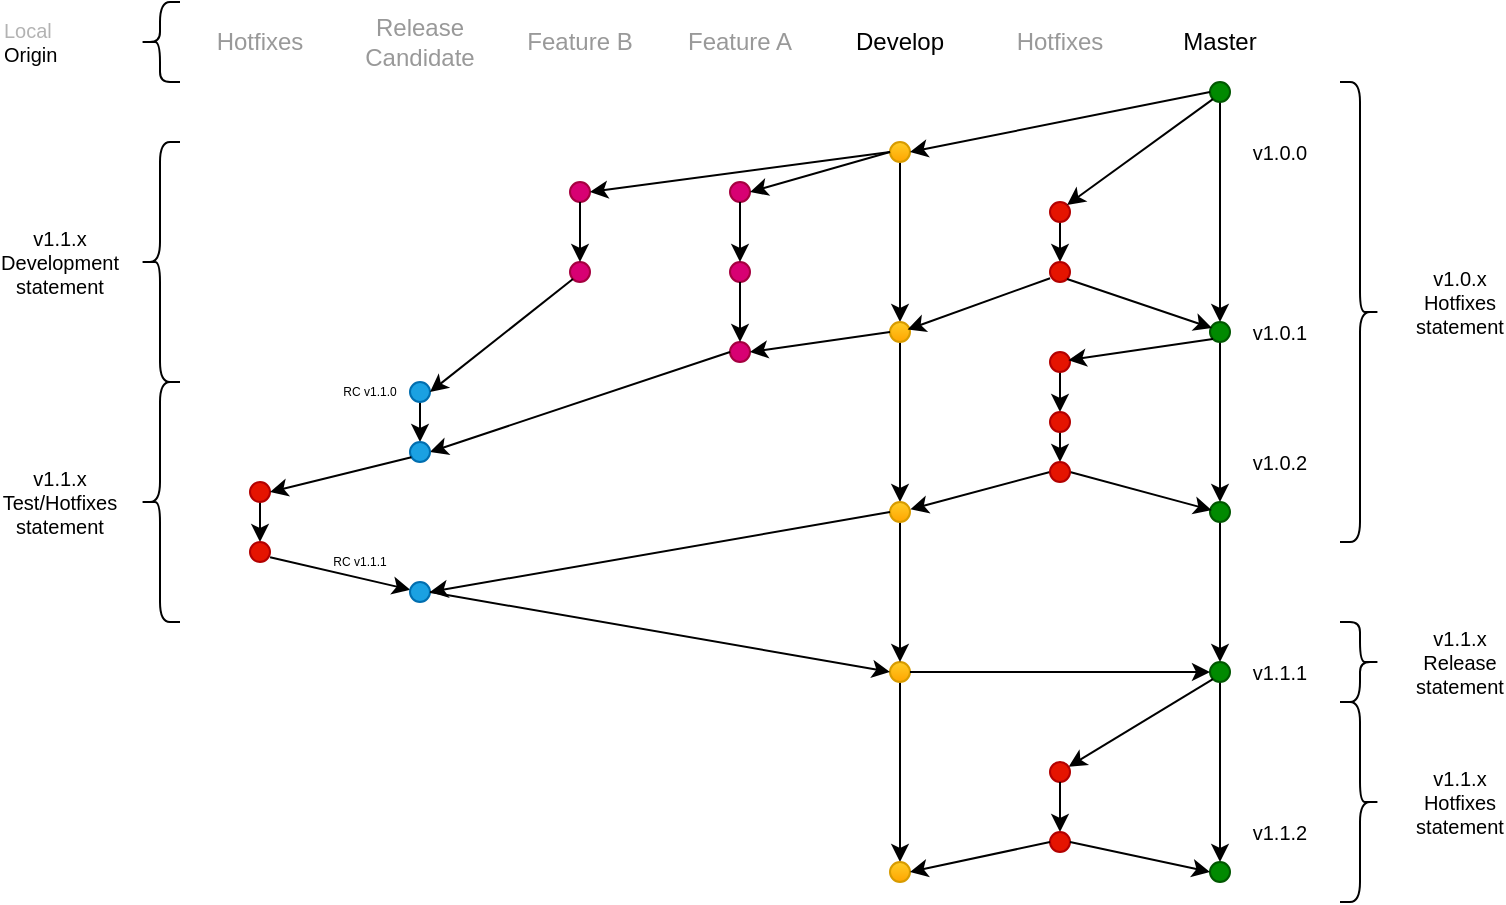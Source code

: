 <mxfile version="14.2.5" type="github">
  <diagram id="cfPmhIEwaOJVugr8Sb-E" name="Page-1">
    <mxGraphModel dx="813" dy="435" grid="1" gridSize="10" guides="1" tooltips="1" connect="1" arrows="1" fold="1" page="1" pageScale="1" pageWidth="850" pageHeight="1100" math="0" shadow="0">
      <root>
        <mxCell id="0" />
        <mxCell id="1" parent="0" />
        <mxCell id="-CcXZNmZVCyRW7As0rKh-1" value="Master" style="text;html=1;strokeColor=none;fillColor=none;align=center;verticalAlign=middle;whiteSpace=wrap;rounded=0;" vertex="1" parent="1">
          <mxGeometry x="600" y="20" width="40" height="20" as="geometry" />
        </mxCell>
        <mxCell id="-CcXZNmZVCyRW7As0rKh-2" value="Release Candidate" style="text;html=1;strokeColor=none;fillColor=none;align=center;verticalAlign=middle;whiteSpace=wrap;rounded=0;fontColor=#999999;" vertex="1" parent="1">
          <mxGeometry x="200" y="20" width="40" height="20" as="geometry" />
        </mxCell>
        <mxCell id="-CcXZNmZVCyRW7As0rKh-4" value="Feature A" style="text;html=1;strokeColor=none;fillColor=none;align=center;verticalAlign=middle;whiteSpace=wrap;rounded=0;fontColor=#999999;" vertex="1" parent="1">
          <mxGeometry x="350" y="20" width="60" height="20" as="geometry" />
        </mxCell>
        <mxCell id="-CcXZNmZVCyRW7As0rKh-5" value="Develop" style="text;html=1;strokeColor=none;fillColor=none;align=center;verticalAlign=middle;whiteSpace=wrap;rounded=0;" vertex="1" parent="1">
          <mxGeometry x="440" y="20" width="40" height="20" as="geometry" />
        </mxCell>
        <mxCell id="-CcXZNmZVCyRW7As0rKh-7" value="Hotfixes" style="text;html=1;strokeColor=none;fillColor=none;align=center;verticalAlign=middle;whiteSpace=wrap;rounded=0;fontColor=#999999;" vertex="1" parent="1">
          <mxGeometry x="110" y="20" width="60" height="20" as="geometry" />
        </mxCell>
        <mxCell id="-CcXZNmZVCyRW7As0rKh-58" value="" style="edgeStyle=none;rounded=0;orthogonalLoop=1;jettySize=auto;html=1;fontSize=10;fontColor=#000000;" edge="1" parent="1" source="-CcXZNmZVCyRW7As0rKh-8" target="-CcXZNmZVCyRW7As0rKh-57">
          <mxGeometry relative="1" as="geometry" />
        </mxCell>
        <mxCell id="-CcXZNmZVCyRW7As0rKh-8" value="" style="ellipse;whiteSpace=wrap;html=1;aspect=fixed;fillColor=#008a00;strokeColor=#005700;fontColor=#ffffff;" vertex="1" parent="1">
          <mxGeometry x="615" y="50" width="10" height="10" as="geometry" />
        </mxCell>
        <mxCell id="-CcXZNmZVCyRW7As0rKh-47" value="" style="edgeStyle=none;rounded=0;orthogonalLoop=1;jettySize=auto;html=1;fontSize=10;fontColor=#000000;" edge="1" parent="1" source="-CcXZNmZVCyRW7As0rKh-12" target="-CcXZNmZVCyRW7As0rKh-46">
          <mxGeometry relative="1" as="geometry" />
        </mxCell>
        <mxCell id="-CcXZNmZVCyRW7As0rKh-12" value="" style="ellipse;whiteSpace=wrap;html=1;aspect=fixed;fillColor=#ffcd28;strokeColor=#d79b00;gradientColor=#ffa500;" vertex="1" parent="1">
          <mxGeometry x="455" y="80" width="10" height="10" as="geometry" />
        </mxCell>
        <mxCell id="-CcXZNmZVCyRW7As0rKh-13" value="" style="endArrow=classic;html=1;exitX=0;exitY=0.5;exitDx=0;exitDy=0;entryX=1;entryY=0.5;entryDx=0;entryDy=0;" edge="1" parent="1" source="-CcXZNmZVCyRW7As0rKh-8" target="-CcXZNmZVCyRW7As0rKh-12">
          <mxGeometry width="50" height="50" relative="1" as="geometry">
            <mxPoint x="480" y="160" as="sourcePoint" />
            <mxPoint x="530" y="110" as="targetPoint" />
          </mxGeometry>
        </mxCell>
        <mxCell id="-CcXZNmZVCyRW7As0rKh-14" value="Feature B" style="text;html=1;strokeColor=none;fillColor=none;align=center;verticalAlign=middle;whiteSpace=wrap;rounded=0;fontColor=#999999;" vertex="1" parent="1">
          <mxGeometry x="270" y="20" width="60" height="20" as="geometry" />
        </mxCell>
        <mxCell id="-CcXZNmZVCyRW7As0rKh-15" value="" style="ellipse;whiteSpace=wrap;html=1;aspect=fixed;fillColor=#d80073;strokeColor=#A50040;fontColor=#ffffff;" vertex="1" parent="1">
          <mxGeometry x="375" y="100" width="10" height="10" as="geometry" />
        </mxCell>
        <mxCell id="-CcXZNmZVCyRW7As0rKh-16" value="" style="endArrow=classic;html=1;exitX=0;exitY=0.5;exitDx=0;exitDy=0;entryX=1;entryY=0.5;entryDx=0;entryDy=0;elbow=vertical;" edge="1" parent="1" source="-CcXZNmZVCyRW7As0rKh-12" target="-CcXZNmZVCyRW7As0rKh-15">
          <mxGeometry width="50" height="50" relative="1" as="geometry">
            <mxPoint x="545.0" y="95" as="sourcePoint" />
            <mxPoint x="475" y="95" as="targetPoint" />
          </mxGeometry>
        </mxCell>
        <mxCell id="-CcXZNmZVCyRW7As0rKh-17" value="v1.0.0" style="text;html=1;strokeColor=none;fillColor=none;align=center;verticalAlign=middle;whiteSpace=wrap;rounded=0;fontSize=10;" vertex="1" parent="1">
          <mxGeometry x="630" y="75" width="40" height="20" as="geometry" />
        </mxCell>
        <mxCell id="-CcXZNmZVCyRW7As0rKh-18" value="" style="ellipse;whiteSpace=wrap;html=1;aspect=fixed;fillColor=#d80073;strokeColor=#A50040;fontColor=#ffffff;" vertex="1" parent="1">
          <mxGeometry x="295" y="100" width="10" height="10" as="geometry" />
        </mxCell>
        <mxCell id="-CcXZNmZVCyRW7As0rKh-19" value="" style="endArrow=classic;html=1;exitX=0;exitY=0.5;exitDx=0;exitDy=0;entryX=1;entryY=0.5;entryDx=0;entryDy=0;elbow=vertical;" edge="1" parent="1" source="-CcXZNmZVCyRW7As0rKh-12" target="-CcXZNmZVCyRW7As0rKh-18">
          <mxGeometry width="50" height="50" relative="1" as="geometry">
            <mxPoint x="465" y="95" as="sourcePoint" />
            <mxPoint x="395.0" y="115" as="targetPoint" />
          </mxGeometry>
        </mxCell>
        <mxCell id="-CcXZNmZVCyRW7As0rKh-20" value="" style="ellipse;whiteSpace=wrap;html=1;aspect=fixed;fillColor=#d80073;strokeColor=#A50040;fontColor=#ffffff;" vertex="1" parent="1">
          <mxGeometry x="295" y="140" width="10" height="10" as="geometry" />
        </mxCell>
        <mxCell id="-CcXZNmZVCyRW7As0rKh-21" value="" style="ellipse;whiteSpace=wrap;html=1;aspect=fixed;fillColor=#d80073;strokeColor=#A50040;fontColor=#ffffff;" vertex="1" parent="1">
          <mxGeometry x="375" y="180" width="10" height="10" as="geometry" />
        </mxCell>
        <mxCell id="-CcXZNmZVCyRW7As0rKh-22" value="" style="ellipse;whiteSpace=wrap;html=1;aspect=fixed;fillColor=#d80073;strokeColor=#A50040;fontColor=#ffffff;" vertex="1" parent="1">
          <mxGeometry x="375" y="140" width="10" height="10" as="geometry" />
        </mxCell>
        <mxCell id="-CcXZNmZVCyRW7As0rKh-23" value="" style="endArrow=classic;html=1;exitX=0.5;exitY=1;exitDx=0;exitDy=0;entryX=0.5;entryY=0;entryDx=0;entryDy=0;elbow=vertical;" edge="1" parent="1" source="-CcXZNmZVCyRW7As0rKh-15" target="-CcXZNmZVCyRW7As0rKh-22">
          <mxGeometry width="50" height="50" relative="1" as="geometry">
            <mxPoint x="465" y="95" as="sourcePoint" />
            <mxPoint x="395" y="115" as="targetPoint" />
          </mxGeometry>
        </mxCell>
        <mxCell id="-CcXZNmZVCyRW7As0rKh-24" value="" style="endArrow=classic;html=1;exitX=0.5;exitY=1;exitDx=0;exitDy=0;entryX=0.5;entryY=0;entryDx=0;entryDy=0;elbow=vertical;" edge="1" parent="1" source="-CcXZNmZVCyRW7As0rKh-22" target="-CcXZNmZVCyRW7As0rKh-21">
          <mxGeometry width="50" height="50" relative="1" as="geometry">
            <mxPoint x="475" y="105" as="sourcePoint" />
            <mxPoint x="405" y="125" as="targetPoint" />
          </mxGeometry>
        </mxCell>
        <mxCell id="-CcXZNmZVCyRW7As0rKh-25" value="" style="endArrow=classic;html=1;exitX=0.5;exitY=1;exitDx=0;exitDy=0;entryX=0.5;entryY=0;entryDx=0;entryDy=0;elbow=vertical;" edge="1" parent="1" source="-CcXZNmZVCyRW7As0rKh-18" target="-CcXZNmZVCyRW7As0rKh-20">
          <mxGeometry width="50" height="50" relative="1" as="geometry">
            <mxPoint x="485" y="115" as="sourcePoint" />
            <mxPoint x="415" y="135" as="targetPoint" />
          </mxGeometry>
        </mxCell>
        <mxCell id="-CcXZNmZVCyRW7As0rKh-34" value="" style="edgeStyle=none;rounded=0;orthogonalLoop=1;jettySize=auto;html=1;fontSize=10;fontColor=#000000;" edge="1" parent="1" source="-CcXZNmZVCyRW7As0rKh-26" target="-CcXZNmZVCyRW7As0rKh-33">
          <mxGeometry relative="1" as="geometry" />
        </mxCell>
        <mxCell id="-CcXZNmZVCyRW7As0rKh-26" value="" style="ellipse;whiteSpace=wrap;html=1;aspect=fixed;fillColor=#1ba1e2;strokeColor=#006EAF;fontColor=#ffffff;" vertex="1" parent="1">
          <mxGeometry x="215" y="200" width="10" height="10" as="geometry" />
        </mxCell>
        <mxCell id="-CcXZNmZVCyRW7As0rKh-27" value="" style="endArrow=classic;html=1;exitX=0;exitY=1;exitDx=0;exitDy=0;entryX=1;entryY=0.5;entryDx=0;entryDy=0;elbow=vertical;" edge="1" parent="1" source="-CcXZNmZVCyRW7As0rKh-20" target="-CcXZNmZVCyRW7As0rKh-26">
          <mxGeometry width="50" height="50" relative="1" as="geometry">
            <mxPoint x="310" y="120" as="sourcePoint" />
            <mxPoint x="310" y="150" as="targetPoint" />
          </mxGeometry>
        </mxCell>
        <mxCell id="-CcXZNmZVCyRW7As0rKh-28" value="" style="endArrow=classic;html=1;exitX=0;exitY=0.5;exitDx=0;exitDy=0;entryX=1;entryY=0.5;entryDx=0;entryDy=0;elbow=vertical;" edge="1" parent="1" source="-CcXZNmZVCyRW7As0rKh-21" target="-CcXZNmZVCyRW7As0rKh-33">
          <mxGeometry width="50" height="50" relative="1" as="geometry">
            <mxPoint x="320" y="130" as="sourcePoint" />
            <mxPoint x="320" y="160" as="targetPoint" />
          </mxGeometry>
        </mxCell>
        <mxCell id="-CcXZNmZVCyRW7As0rKh-29" value="RC v1.1.0" style="text;html=1;strokeColor=none;fillColor=none;align=center;verticalAlign=middle;whiteSpace=wrap;rounded=0;fontSize=6;" vertex="1" parent="1">
          <mxGeometry x="175" y="195" width="40" height="20" as="geometry" />
        </mxCell>
        <mxCell id="-CcXZNmZVCyRW7As0rKh-39" value="" style="edgeStyle=none;rounded=0;orthogonalLoop=1;jettySize=auto;html=1;fontSize=10;fontColor=#000000;exitX=1.003;exitY=0.765;exitDx=0;exitDy=0;exitPerimeter=0;" edge="1" parent="1" source="-CcXZNmZVCyRW7As0rKh-40" target="-CcXZNmZVCyRW7As0rKh-38">
          <mxGeometry relative="1" as="geometry" />
        </mxCell>
        <mxCell id="-CcXZNmZVCyRW7As0rKh-33" value="" style="ellipse;whiteSpace=wrap;html=1;aspect=fixed;fillColor=#1ba1e2;strokeColor=#006EAF;fontColor=#ffffff;" vertex="1" parent="1">
          <mxGeometry x="215" y="230" width="10" height="10" as="geometry" />
        </mxCell>
        <mxCell id="-CcXZNmZVCyRW7As0rKh-41" value="" style="edgeStyle=none;rounded=0;orthogonalLoop=1;jettySize=auto;html=1;fontSize=10;fontColor=#000000;" edge="1" parent="1" source="-CcXZNmZVCyRW7As0rKh-36" target="-CcXZNmZVCyRW7As0rKh-40">
          <mxGeometry relative="1" as="geometry" />
        </mxCell>
        <mxCell id="-CcXZNmZVCyRW7As0rKh-36" value="" style="ellipse;whiteSpace=wrap;html=1;aspect=fixed;fillColor=#e51400;strokeColor=#B20000;fontColor=#ffffff;" vertex="1" parent="1">
          <mxGeometry x="135" y="250" width="10" height="10" as="geometry" />
        </mxCell>
        <mxCell id="-CcXZNmZVCyRW7As0rKh-37" value="" style="edgeStyle=none;rounded=0;orthogonalLoop=1;jettySize=auto;html=1;fontSize=10;fontColor=#000000;entryX=1;entryY=0.5;entryDx=0;entryDy=0;exitX=0.068;exitY=0.765;exitDx=0;exitDy=0;exitPerimeter=0;" edge="1" parent="1" source="-CcXZNmZVCyRW7As0rKh-33" target="-CcXZNmZVCyRW7As0rKh-36">
          <mxGeometry relative="1" as="geometry">
            <mxPoint x="215" y="255" as="sourcePoint" />
            <mxPoint x="170" y="290" as="targetPoint" />
          </mxGeometry>
        </mxCell>
        <mxCell id="-CcXZNmZVCyRW7As0rKh-38" value="" style="ellipse;whiteSpace=wrap;html=1;aspect=fixed;fillColor=#1ba1e2;strokeColor=#006EAF;fontColor=#ffffff;" vertex="1" parent="1">
          <mxGeometry x="215" y="300" width="10" height="10" as="geometry" />
        </mxCell>
        <mxCell id="-CcXZNmZVCyRW7As0rKh-40" value="" style="ellipse;whiteSpace=wrap;html=1;aspect=fixed;fillColor=#e51400;strokeColor=#B20000;fontColor=#ffffff;" vertex="1" parent="1">
          <mxGeometry x="135" y="280" width="10" height="10" as="geometry" />
        </mxCell>
        <mxCell id="-CcXZNmZVCyRW7As0rKh-42" value="RC v1.1.1" style="text;html=1;strokeColor=none;fillColor=none;align=center;verticalAlign=middle;whiteSpace=wrap;rounded=0;fontSize=6;" vertex="1" parent="1">
          <mxGeometry x="170" y="280" width="40" height="20" as="geometry" />
        </mxCell>
        <mxCell id="-CcXZNmZVCyRW7As0rKh-81" value="" style="edgeStyle=none;rounded=0;orthogonalLoop=1;jettySize=auto;html=1;fontSize=10;fontColor=#000000;" edge="1" parent="1" source="-CcXZNmZVCyRW7As0rKh-43" target="-CcXZNmZVCyRW7As0rKh-80">
          <mxGeometry relative="1" as="geometry" />
        </mxCell>
        <mxCell id="-CcXZNmZVCyRW7As0rKh-43" value="" style="ellipse;whiteSpace=wrap;html=1;aspect=fixed;fillColor=#ffcd28;strokeColor=#d79b00;gradientColor=#ffa500;" vertex="1" parent="1">
          <mxGeometry x="455" y="340" width="10" height="10" as="geometry" />
        </mxCell>
        <mxCell id="-CcXZNmZVCyRW7As0rKh-45" value="" style="edgeStyle=none;rounded=0;orthogonalLoop=1;jettySize=auto;html=1;fontSize=10;fontColor=#000000;exitX=1;exitY=0.5;exitDx=0;exitDy=0;entryX=0;entryY=0.5;entryDx=0;entryDy=0;" edge="1" parent="1" source="-CcXZNmZVCyRW7As0rKh-38" target="-CcXZNmZVCyRW7As0rKh-43">
          <mxGeometry relative="1" as="geometry">
            <mxPoint x="270" y="360" as="sourcePoint" />
            <mxPoint x="340.353" y="388.155" as="targetPoint" />
          </mxGeometry>
        </mxCell>
        <mxCell id="-CcXZNmZVCyRW7As0rKh-49" value="" style="edgeStyle=none;rounded=0;orthogonalLoop=1;jettySize=auto;html=1;fontSize=10;fontColor=#000000;" edge="1" parent="1" source="-CcXZNmZVCyRW7As0rKh-46" target="-CcXZNmZVCyRW7As0rKh-48">
          <mxGeometry relative="1" as="geometry" />
        </mxCell>
        <mxCell id="-CcXZNmZVCyRW7As0rKh-46" value="" style="ellipse;whiteSpace=wrap;html=1;aspect=fixed;fillColor=#ffcd28;strokeColor=#d79b00;gradientColor=#ffa500;" vertex="1" parent="1">
          <mxGeometry x="455" y="170" width="10" height="10" as="geometry" />
        </mxCell>
        <mxCell id="-CcXZNmZVCyRW7As0rKh-50" value="" style="edgeStyle=none;rounded=0;orthogonalLoop=1;jettySize=auto;html=1;fontSize=10;fontColor=#000000;" edge="1" parent="1" source="-CcXZNmZVCyRW7As0rKh-48" target="-CcXZNmZVCyRW7As0rKh-43">
          <mxGeometry relative="1" as="geometry" />
        </mxCell>
        <mxCell id="-CcXZNmZVCyRW7As0rKh-48" value="" style="ellipse;whiteSpace=wrap;html=1;aspect=fixed;fillColor=#ffcd28;strokeColor=#d79b00;gradientColor=#ffa500;" vertex="1" parent="1">
          <mxGeometry x="455" y="260" width="10" height="10" as="geometry" />
        </mxCell>
        <mxCell id="-CcXZNmZVCyRW7As0rKh-51" value="Hotfixes" style="text;html=1;strokeColor=none;fillColor=none;align=center;verticalAlign=middle;whiteSpace=wrap;rounded=0;fontColor=#999999;" vertex="1" parent="1">
          <mxGeometry x="510" y="20" width="60" height="20" as="geometry" />
        </mxCell>
        <mxCell id="-CcXZNmZVCyRW7As0rKh-56" value="" style="edgeStyle=none;rounded=0;orthogonalLoop=1;jettySize=auto;html=1;fontSize=10;fontColor=#000000;" edge="1" parent="1" source="-CcXZNmZVCyRW7As0rKh-52" target="-CcXZNmZVCyRW7As0rKh-55">
          <mxGeometry relative="1" as="geometry" />
        </mxCell>
        <mxCell id="-CcXZNmZVCyRW7As0rKh-52" value="" style="ellipse;whiteSpace=wrap;html=1;aspect=fixed;fillColor=#e51400;strokeColor=#B20000;fontColor=#ffffff;" vertex="1" parent="1">
          <mxGeometry x="535" y="110" width="10" height="10" as="geometry" />
        </mxCell>
        <mxCell id="-CcXZNmZVCyRW7As0rKh-53" value="" style="endArrow=classic;html=1;exitX=0;exitY=1;exitDx=0;exitDy=0;entryX=1;entryY=0;entryDx=0;entryDy=0;" edge="1" parent="1" source="-CcXZNmZVCyRW7As0rKh-8" target="-CcXZNmZVCyRW7As0rKh-52">
          <mxGeometry width="50" height="50" relative="1" as="geometry">
            <mxPoint x="625" y="95" as="sourcePoint" />
            <mxPoint x="544" y="121" as="targetPoint" />
          </mxGeometry>
        </mxCell>
        <mxCell id="-CcXZNmZVCyRW7As0rKh-54" value="" style="endArrow=classic;html=1;entryX=0.881;entryY=0.375;entryDx=0;entryDy=0;entryPerimeter=0;exitX=0.005;exitY=0.812;exitDx=0;exitDy=0;exitPerimeter=0;" edge="1" parent="1" source="-CcXZNmZVCyRW7As0rKh-55" target="-CcXZNmZVCyRW7As0rKh-46">
          <mxGeometry width="50" height="50" relative="1" as="geometry">
            <mxPoint x="536" y="174" as="sourcePoint" />
            <mxPoint x="479.996" y="186.464" as="targetPoint" />
          </mxGeometry>
        </mxCell>
        <mxCell id="-CcXZNmZVCyRW7As0rKh-55" value="" style="ellipse;whiteSpace=wrap;html=1;aspect=fixed;fillColor=#e51400;strokeColor=#B20000;fontColor=#ffffff;" vertex="1" parent="1">
          <mxGeometry x="535" y="140" width="10" height="10" as="geometry" />
        </mxCell>
        <mxCell id="-CcXZNmZVCyRW7As0rKh-64" value="" style="edgeStyle=none;rounded=0;orthogonalLoop=1;jettySize=auto;html=1;fontSize=10;fontColor=#000000;" edge="1" parent="1" source="-CcXZNmZVCyRW7As0rKh-57" target="-CcXZNmZVCyRW7As0rKh-63">
          <mxGeometry relative="1" as="geometry" />
        </mxCell>
        <mxCell id="-CcXZNmZVCyRW7As0rKh-57" value="" style="ellipse;whiteSpace=wrap;html=1;aspect=fixed;fillColor=#008a00;strokeColor=#005700;fontColor=#ffffff;" vertex="1" parent="1">
          <mxGeometry x="615" y="170" width="10" height="10" as="geometry" />
        </mxCell>
        <mxCell id="-CcXZNmZVCyRW7As0rKh-59" value="" style="endArrow=classic;html=1;exitX=1;exitY=1;exitDx=0;exitDy=0;" edge="1" parent="1" source="-CcXZNmZVCyRW7As0rKh-55">
          <mxGeometry width="50" height="50" relative="1" as="geometry">
            <mxPoint x="545.05" y="158.12" as="sourcePoint" />
            <mxPoint x="616" y="173" as="targetPoint" />
          </mxGeometry>
        </mxCell>
        <mxCell id="-CcXZNmZVCyRW7As0rKh-60" value="v1.0.1" style="text;html=1;strokeColor=none;fillColor=none;align=center;verticalAlign=middle;whiteSpace=wrap;rounded=0;fontSize=10;" vertex="1" parent="1">
          <mxGeometry x="630" y="165" width="40" height="20" as="geometry" />
        </mxCell>
        <mxCell id="-CcXZNmZVCyRW7As0rKh-103" value="" style="edgeStyle=none;rounded=0;orthogonalLoop=1;jettySize=auto;html=1;fontSize=10;fontColor=#000000;" edge="1" parent="1" source="-CcXZNmZVCyRW7As0rKh-61" target="-CcXZNmZVCyRW7As0rKh-102">
          <mxGeometry relative="1" as="geometry" />
        </mxCell>
        <mxCell id="-CcXZNmZVCyRW7As0rKh-61" value="" style="ellipse;whiteSpace=wrap;html=1;aspect=fixed;fillColor=#e51400;strokeColor=#B20000;fontColor=#ffffff;" vertex="1" parent="1">
          <mxGeometry x="535" y="185" width="10" height="10" as="geometry" />
        </mxCell>
        <mxCell id="-CcXZNmZVCyRW7As0rKh-62" value="" style="endArrow=classic;html=1;exitX=0;exitY=1;exitDx=0;exitDy=0;entryX=0.923;entryY=0.41;entryDx=0;entryDy=0;entryPerimeter=0;" edge="1" parent="1" source="-CcXZNmZVCyRW7As0rKh-57" target="-CcXZNmZVCyRW7As0rKh-61">
          <mxGeometry width="50" height="50" relative="1" as="geometry">
            <mxPoint x="569.996" y="219.996" as="sourcePoint" />
            <mxPoint x="642.46" y="244.46" as="targetPoint" />
          </mxGeometry>
        </mxCell>
        <mxCell id="-CcXZNmZVCyRW7As0rKh-69" value="" style="edgeStyle=none;rounded=0;orthogonalLoop=1;jettySize=auto;html=1;fontSize=10;fontColor=#000000;" edge="1" parent="1" source="-CcXZNmZVCyRW7As0rKh-63" target="-CcXZNmZVCyRW7As0rKh-68">
          <mxGeometry relative="1" as="geometry" />
        </mxCell>
        <mxCell id="-CcXZNmZVCyRW7As0rKh-63" value="" style="ellipse;whiteSpace=wrap;html=1;aspect=fixed;fillColor=#008a00;strokeColor=#005700;fontColor=#ffffff;" vertex="1" parent="1">
          <mxGeometry x="615" y="260" width="10" height="10" as="geometry" />
        </mxCell>
        <mxCell id="-CcXZNmZVCyRW7As0rKh-65" value="" style="endArrow=classic;html=1;entryX=0.084;entryY=0.41;entryDx=0;entryDy=0;entryPerimeter=0;exitX=1;exitY=0.5;exitDx=0;exitDy=0;" edge="1" parent="1" source="-CcXZNmZVCyRW7As0rKh-104" target="-CcXZNmZVCyRW7As0rKh-63">
          <mxGeometry width="50" height="50" relative="1" as="geometry">
            <mxPoint x="590" y="320" as="sourcePoint" />
            <mxPoint x="527.77" y="267.78" as="targetPoint" />
          </mxGeometry>
        </mxCell>
        <mxCell id="-CcXZNmZVCyRW7As0rKh-66" value="" style="endArrow=classic;html=1;entryX=1.019;entryY=0.361;entryDx=0;entryDy=0;entryPerimeter=0;exitX=0;exitY=0.5;exitDx=0;exitDy=0;" edge="1" parent="1" source="-CcXZNmZVCyRW7As0rKh-104" target="-CcXZNmZVCyRW7As0rKh-48">
          <mxGeometry width="50" height="50" relative="1" as="geometry">
            <mxPoint x="520" y="300" as="sourcePoint" />
            <mxPoint x="520.0" y="250.56" as="targetPoint" />
          </mxGeometry>
        </mxCell>
        <mxCell id="-CcXZNmZVCyRW7As0rKh-67" value="v1.0.2" style="text;html=1;strokeColor=none;fillColor=none;align=center;verticalAlign=middle;whiteSpace=wrap;rounded=0;fontSize=10;" vertex="1" parent="1">
          <mxGeometry x="630" y="230" width="40" height="20" as="geometry" />
        </mxCell>
        <mxCell id="-CcXZNmZVCyRW7As0rKh-83" value="" style="edgeStyle=none;rounded=0;orthogonalLoop=1;jettySize=auto;html=1;fontSize=10;fontColor=#000000;" edge="1" parent="1" source="-CcXZNmZVCyRW7As0rKh-68" target="-CcXZNmZVCyRW7As0rKh-82">
          <mxGeometry relative="1" as="geometry" />
        </mxCell>
        <mxCell id="-CcXZNmZVCyRW7As0rKh-68" value="" style="ellipse;whiteSpace=wrap;html=1;aspect=fixed;fillColor=#008a00;strokeColor=#005700;fontColor=#ffffff;" vertex="1" parent="1">
          <mxGeometry x="615" y="340" width="10" height="10" as="geometry" />
        </mxCell>
        <mxCell id="-CcXZNmZVCyRW7As0rKh-70" value="" style="edgeStyle=none;rounded=0;orthogonalLoop=1;jettySize=auto;html=1;fontSize=10;fontColor=#000000;exitX=1;exitY=0.5;exitDx=0;exitDy=0;entryX=0;entryY=0.5;entryDx=0;entryDy=0;" edge="1" parent="1" source="-CcXZNmZVCyRW7As0rKh-43" target="-CcXZNmZVCyRW7As0rKh-68">
          <mxGeometry relative="1" as="geometry">
            <mxPoint x="545" y="280" as="sourcePoint" />
            <mxPoint x="545" y="400" as="targetPoint" />
          </mxGeometry>
        </mxCell>
        <mxCell id="-CcXZNmZVCyRW7As0rKh-71" value="v1.1.1" style="text;html=1;strokeColor=none;fillColor=none;align=center;verticalAlign=middle;whiteSpace=wrap;rounded=0;fontSize=10;" vertex="1" parent="1">
          <mxGeometry x="630" y="335" width="40" height="20" as="geometry" />
        </mxCell>
        <mxCell id="-CcXZNmZVCyRW7As0rKh-75" value="" style="edgeStyle=none;rounded=0;orthogonalLoop=1;jettySize=auto;html=1;fontSize=10;fontColor=#000000;exitX=0;exitY=1;exitDx=0;exitDy=0;" edge="1" parent="1" source="-CcXZNmZVCyRW7As0rKh-68" target="-CcXZNmZVCyRW7As0rKh-74">
          <mxGeometry relative="1" as="geometry">
            <mxPoint x="540" y="300" as="sourcePoint" />
          </mxGeometry>
        </mxCell>
        <mxCell id="-CcXZNmZVCyRW7As0rKh-74" value="" style="ellipse;whiteSpace=wrap;html=1;aspect=fixed;fillColor=#e51400;strokeColor=#B20000;fontColor=#ffffff;" vertex="1" parent="1">
          <mxGeometry x="535" y="390" width="10" height="10" as="geometry" />
        </mxCell>
        <mxCell id="-CcXZNmZVCyRW7As0rKh-79" value="" style="edgeStyle=none;rounded=0;orthogonalLoop=1;jettySize=auto;html=1;fontSize=10;fontColor=#000000;exitX=0.5;exitY=1;exitDx=0;exitDy=0;" edge="1" parent="1" source="-CcXZNmZVCyRW7As0rKh-74" target="-CcXZNmZVCyRW7As0rKh-78">
          <mxGeometry relative="1" as="geometry">
            <mxPoint x="540" y="400" as="sourcePoint" />
          </mxGeometry>
        </mxCell>
        <mxCell id="-CcXZNmZVCyRW7As0rKh-78" value="" style="ellipse;whiteSpace=wrap;html=1;aspect=fixed;fillColor=#e51400;strokeColor=#B20000;fontColor=#ffffff;" vertex="1" parent="1">
          <mxGeometry x="535" y="425" width="10" height="10" as="geometry" />
        </mxCell>
        <mxCell id="-CcXZNmZVCyRW7As0rKh-80" value="" style="ellipse;whiteSpace=wrap;html=1;aspect=fixed;fillColor=#ffcd28;strokeColor=#d79b00;gradientColor=#ffa500;" vertex="1" parent="1">
          <mxGeometry x="455" y="440" width="10" height="10" as="geometry" />
        </mxCell>
        <mxCell id="-CcXZNmZVCyRW7As0rKh-82" value="" style="ellipse;whiteSpace=wrap;html=1;aspect=fixed;fillColor=#008a00;strokeColor=#005700;fontColor=#ffffff;" vertex="1" parent="1">
          <mxGeometry x="615" y="440" width="10" height="10" as="geometry" />
        </mxCell>
        <mxCell id="-CcXZNmZVCyRW7As0rKh-84" value="" style="edgeStyle=none;rounded=0;orthogonalLoop=1;jettySize=auto;html=1;fontSize=10;fontColor=#000000;exitX=1;exitY=0.5;exitDx=0;exitDy=0;entryX=0;entryY=0.5;entryDx=0;entryDy=0;" edge="1" parent="1" source="-CcXZNmZVCyRW7As0rKh-78" target="-CcXZNmZVCyRW7As0rKh-82">
          <mxGeometry relative="1" as="geometry">
            <mxPoint x="560" y="420" as="sourcePoint" />
            <mxPoint x="560" y="450" as="targetPoint" />
          </mxGeometry>
        </mxCell>
        <mxCell id="-CcXZNmZVCyRW7As0rKh-85" value="" style="edgeStyle=none;rounded=0;orthogonalLoop=1;jettySize=auto;html=1;fontSize=10;fontColor=#000000;exitX=0;exitY=0.5;exitDx=0;exitDy=0;entryX=1;entryY=0.5;entryDx=0;entryDy=0;" edge="1" parent="1" source="-CcXZNmZVCyRW7As0rKh-78" target="-CcXZNmZVCyRW7As0rKh-80">
          <mxGeometry relative="1" as="geometry">
            <mxPoint x="520" y="420" as="sourcePoint" />
            <mxPoint x="520" y="450" as="targetPoint" />
          </mxGeometry>
        </mxCell>
        <mxCell id="-CcXZNmZVCyRW7As0rKh-86" value="v1.1.2" style="text;html=1;strokeColor=none;fillColor=none;align=center;verticalAlign=middle;whiteSpace=wrap;rounded=0;fontSize=10;" vertex="1" parent="1">
          <mxGeometry x="630" y="415" width="40" height="20" as="geometry" />
        </mxCell>
        <mxCell id="-CcXZNmZVCyRW7As0rKh-87" value="" style="shape=curlyBracket;whiteSpace=wrap;html=1;rounded=1;fontSize=10;fontColor=#000000;" vertex="1" parent="1">
          <mxGeometry x="80" y="80" width="20" height="120" as="geometry" />
        </mxCell>
        <mxCell id="-CcXZNmZVCyRW7As0rKh-88" value="v1.1.x Development statement" style="text;html=1;strokeColor=none;fillColor=none;align=center;verticalAlign=middle;whiteSpace=wrap;rounded=0;fontSize=10;fontColor=#000000;" vertex="1" parent="1">
          <mxGeometry x="20" y="130" width="40" height="20" as="geometry" />
        </mxCell>
        <mxCell id="-CcXZNmZVCyRW7As0rKh-89" value="" style="shape=curlyBracket;whiteSpace=wrap;html=1;rounded=1;fontSize=10;fontColor=#000000;" vertex="1" parent="1">
          <mxGeometry x="80" y="200" width="20" height="120" as="geometry" />
        </mxCell>
        <mxCell id="-CcXZNmZVCyRW7As0rKh-91" value="v1.1.x Test/Hotfixes statement" style="text;html=1;strokeColor=none;fillColor=none;align=center;verticalAlign=middle;whiteSpace=wrap;rounded=0;fontSize=10;fontColor=#000000;" vertex="1" parent="1">
          <mxGeometry x="20" y="250" width="40" height="20" as="geometry" />
        </mxCell>
        <mxCell id="-CcXZNmZVCyRW7As0rKh-92" value="" style="shape=curlyBracket;whiteSpace=wrap;html=1;rounded=1;fontSize=10;fontColor=#000000;direction=west;" vertex="1" parent="1">
          <mxGeometry x="680" y="320" width="20" height="40" as="geometry" />
        </mxCell>
        <mxCell id="-CcXZNmZVCyRW7As0rKh-95" value="v1.1.x Release statement" style="text;html=1;strokeColor=none;fillColor=none;align=center;verticalAlign=middle;whiteSpace=wrap;rounded=0;fontSize=10;fontColor=#000000;" vertex="1" parent="1">
          <mxGeometry x="720" y="330" width="40" height="20" as="geometry" />
        </mxCell>
        <mxCell id="-CcXZNmZVCyRW7As0rKh-96" value="" style="shape=curlyBracket;whiteSpace=wrap;html=1;rounded=1;fontSize=10;fontColor=#000000;direction=west;" vertex="1" parent="1">
          <mxGeometry x="680" y="360" width="20" height="100" as="geometry" />
        </mxCell>
        <mxCell id="-CcXZNmZVCyRW7As0rKh-97" value="v1.1.x Hotfixes statement" style="text;html=1;strokeColor=none;fillColor=none;align=center;verticalAlign=middle;whiteSpace=wrap;rounded=0;fontSize=10;fontColor=#000000;" vertex="1" parent="1">
          <mxGeometry x="720" y="400" width="40" height="20" as="geometry" />
        </mxCell>
        <mxCell id="-CcXZNmZVCyRW7As0rKh-98" value="" style="shape=curlyBracket;whiteSpace=wrap;html=1;rounded=1;fontSize=10;fontColor=#000000;direction=west;" vertex="1" parent="1">
          <mxGeometry x="680" y="50" width="20" height="230" as="geometry" />
        </mxCell>
        <mxCell id="-CcXZNmZVCyRW7As0rKh-99" value="v1.0.x Hotfixes statement" style="text;html=1;strokeColor=none;fillColor=none;align=center;verticalAlign=middle;whiteSpace=wrap;rounded=0;fontSize=10;fontColor=#000000;" vertex="1" parent="1">
          <mxGeometry x="720" y="150" width="40" height="20" as="geometry" />
        </mxCell>
        <mxCell id="-CcXZNmZVCyRW7As0rKh-100" value="" style="endArrow=classic;html=1;exitX=0;exitY=0.5;exitDx=0;exitDy=0;elbow=vertical;entryX=1;entryY=0.5;entryDx=0;entryDy=0;" edge="1" parent="1" source="-CcXZNmZVCyRW7As0rKh-46" target="-CcXZNmZVCyRW7As0rKh-21">
          <mxGeometry width="50" height="50" relative="1" as="geometry">
            <mxPoint x="386.464" y="188.536" as="sourcePoint" />
            <mxPoint x="420" y="200" as="targetPoint" />
          </mxGeometry>
        </mxCell>
        <mxCell id="-CcXZNmZVCyRW7As0rKh-105" value="" style="edgeStyle=none;rounded=0;orthogonalLoop=1;jettySize=auto;html=1;fontSize=10;fontColor=#000000;" edge="1" parent="1" source="-CcXZNmZVCyRW7As0rKh-102" target="-CcXZNmZVCyRW7As0rKh-104">
          <mxGeometry relative="1" as="geometry" />
        </mxCell>
        <mxCell id="-CcXZNmZVCyRW7As0rKh-102" value="" style="ellipse;whiteSpace=wrap;html=1;aspect=fixed;fillColor=#e51400;strokeColor=#B20000;fontColor=#ffffff;" vertex="1" parent="1">
          <mxGeometry x="535" y="215" width="10" height="10" as="geometry" />
        </mxCell>
        <mxCell id="-CcXZNmZVCyRW7As0rKh-104" value="" style="ellipse;whiteSpace=wrap;html=1;aspect=fixed;fillColor=#e51400;strokeColor=#B20000;fontColor=#ffffff;" vertex="1" parent="1">
          <mxGeometry x="535" y="240" width="10" height="10" as="geometry" />
        </mxCell>
        <mxCell id="Gno0oXkG_V-SSJ9_vD0M-1" value="&lt;font color=&quot;#b3b3b3&quot;&gt;Local&lt;/font&gt;&lt;br&gt;Origin" style="text;html=1;strokeColor=none;fillColor=none;align=left;verticalAlign=middle;whiteSpace=wrap;rounded=0;fontSize=10;fontColor=#000000;" vertex="1" parent="1">
          <mxGeometry x="10" y="10" width="60" height="40" as="geometry" />
        </mxCell>
        <mxCell id="Gno0oXkG_V-SSJ9_vD0M-2" value="" style="shape=curlyBracket;whiteSpace=wrap;html=1;rounded=1;fontSize=10;fontColor=#000000;" vertex="1" parent="1">
          <mxGeometry x="80" y="10" width="20" height="40" as="geometry" />
        </mxCell>
        <mxCell id="Gno0oXkG_V-SSJ9_vD0M-3" value="" style="endArrow=classic;html=1;entryX=1;entryY=0.5;entryDx=0;entryDy=0;exitX=0;exitY=0.5;exitDx=0;exitDy=0;" edge="1" parent="1" source="-CcXZNmZVCyRW7As0rKh-48" target="-CcXZNmZVCyRW7As0rKh-38">
          <mxGeometry width="50" height="50" relative="1" as="geometry">
            <mxPoint x="374.81" y="270" as="sourcePoint" />
            <mxPoint x="305.0" y="288.61" as="targetPoint" />
          </mxGeometry>
        </mxCell>
      </root>
    </mxGraphModel>
  </diagram>
</mxfile>

